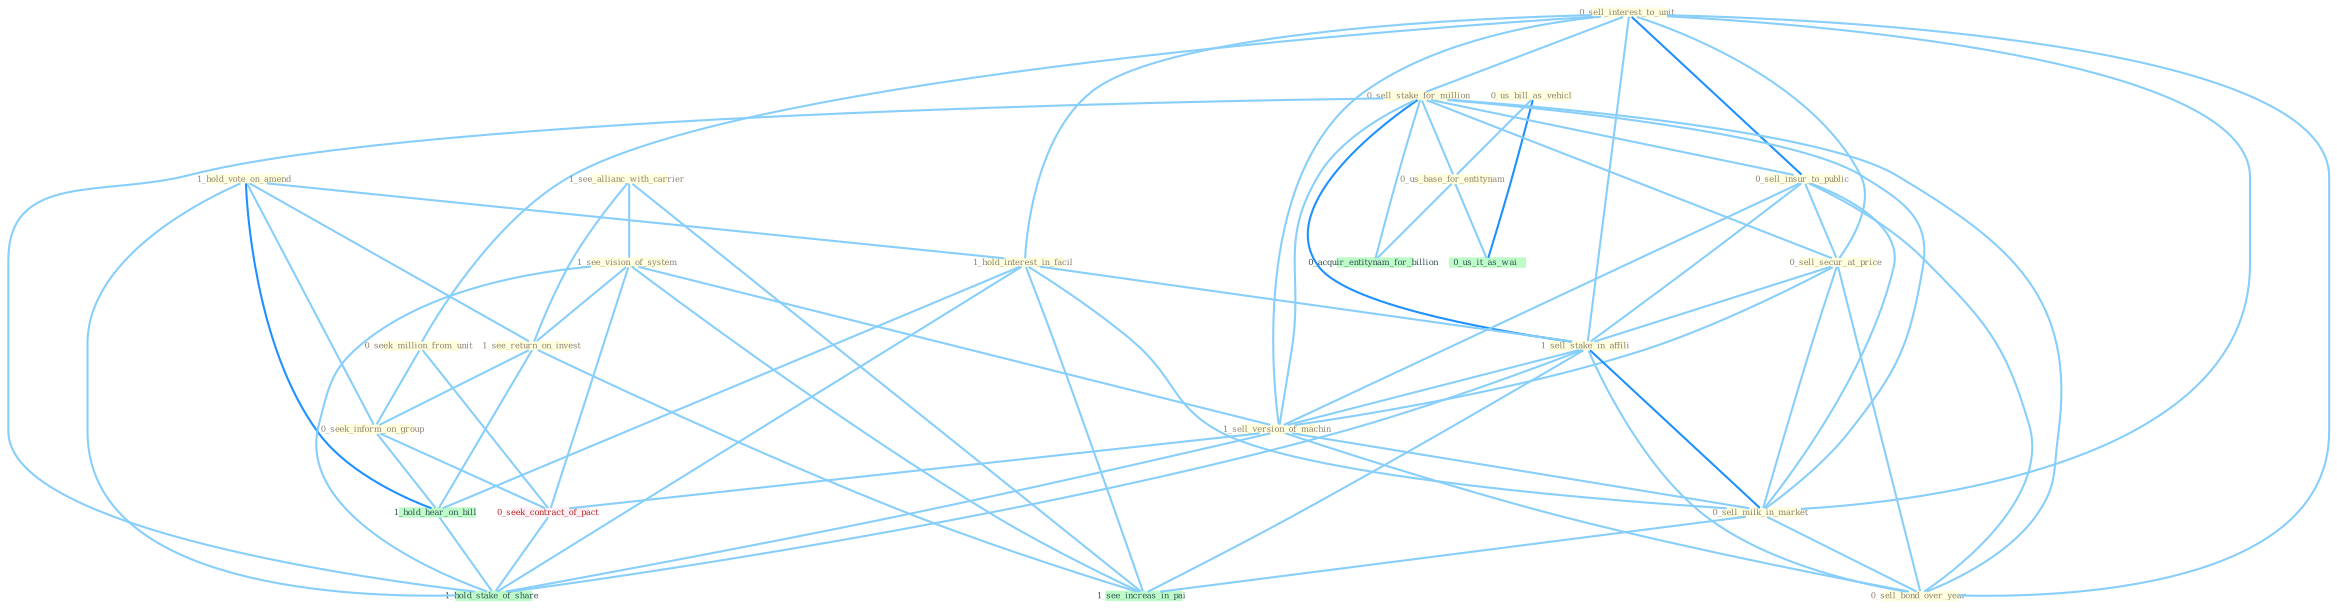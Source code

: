 Graph G{ 
    node
    [shape=polygon,style=filled,width=.5,height=.06,color="#BDFCC9",fixedsize=true,fontsize=4,
    fontcolor="#2f4f4f"];
    {node
    [color="#ffffe0", fontcolor="#8b7d6b"] "0_sell_interest_to_unit " "1_see_allianc_with_carrier " "0_us_bill_as_vehicl " "0_sell_stake_for_million " "0_sell_insur_to_public " "1_hold_vote_on_amend " "0_sell_secur_at_price " "1_see_vision_of_system " "0_seek_million_from_unit " "1_hold_interest_in_facil " "1_sell_stake_in_affili " "0_us_base_for_entitynam " "1_see_return_on_invest " "1_sell_version_of_machin " "0_sell_milk_in_market " "0_seek_inform_on_group " "0_sell_bond_over_year "}
{node [color="#fff0f5", fontcolor="#b22222"] "0_seek_contract_of_pact "}
edge [color="#B0E2FF"];

	"0_sell_interest_to_unit " -- "0_sell_stake_for_million " [w="1", color="#87cefa" ];
	"0_sell_interest_to_unit " -- "0_sell_insur_to_public " [w="2", color="#1e90ff" , len=0.8];
	"0_sell_interest_to_unit " -- "0_sell_secur_at_price " [w="1", color="#87cefa" ];
	"0_sell_interest_to_unit " -- "0_seek_million_from_unit " [w="1", color="#87cefa" ];
	"0_sell_interest_to_unit " -- "1_hold_interest_in_facil " [w="1", color="#87cefa" ];
	"0_sell_interest_to_unit " -- "1_sell_stake_in_affili " [w="1", color="#87cefa" ];
	"0_sell_interest_to_unit " -- "1_sell_version_of_machin " [w="1", color="#87cefa" ];
	"0_sell_interest_to_unit " -- "0_sell_milk_in_market " [w="1", color="#87cefa" ];
	"0_sell_interest_to_unit " -- "0_sell_bond_over_year " [w="1", color="#87cefa" ];
	"1_see_allianc_with_carrier " -- "1_see_vision_of_system " [w="1", color="#87cefa" ];
	"1_see_allianc_with_carrier " -- "1_see_return_on_invest " [w="1", color="#87cefa" ];
	"1_see_allianc_with_carrier " -- "1_see_increas_in_pai " [w="1", color="#87cefa" ];
	"0_us_bill_as_vehicl " -- "0_us_base_for_entitynam " [w="1", color="#87cefa" ];
	"0_us_bill_as_vehicl " -- "0_us_it_as_wai " [w="2", color="#1e90ff" , len=0.8];
	"0_sell_stake_for_million " -- "0_sell_insur_to_public " [w="1", color="#87cefa" ];
	"0_sell_stake_for_million " -- "0_sell_secur_at_price " [w="1", color="#87cefa" ];
	"0_sell_stake_for_million " -- "1_sell_stake_in_affili " [w="2", color="#1e90ff" , len=0.8];
	"0_sell_stake_for_million " -- "0_us_base_for_entitynam " [w="1", color="#87cefa" ];
	"0_sell_stake_for_million " -- "1_sell_version_of_machin " [w="1", color="#87cefa" ];
	"0_sell_stake_for_million " -- "0_sell_milk_in_market " [w="1", color="#87cefa" ];
	"0_sell_stake_for_million " -- "0_sell_bond_over_year " [w="1", color="#87cefa" ];
	"0_sell_stake_for_million " -- "0_acquir_entitynam_for_billion " [w="1", color="#87cefa" ];
	"0_sell_stake_for_million " -- "1_hold_stake_of_share " [w="1", color="#87cefa" ];
	"0_sell_insur_to_public " -- "0_sell_secur_at_price " [w="1", color="#87cefa" ];
	"0_sell_insur_to_public " -- "1_sell_stake_in_affili " [w="1", color="#87cefa" ];
	"0_sell_insur_to_public " -- "1_sell_version_of_machin " [w="1", color="#87cefa" ];
	"0_sell_insur_to_public " -- "0_sell_milk_in_market " [w="1", color="#87cefa" ];
	"0_sell_insur_to_public " -- "0_sell_bond_over_year " [w="1", color="#87cefa" ];
	"1_hold_vote_on_amend " -- "1_hold_interest_in_facil " [w="1", color="#87cefa" ];
	"1_hold_vote_on_amend " -- "1_see_return_on_invest " [w="1", color="#87cefa" ];
	"1_hold_vote_on_amend " -- "0_seek_inform_on_group " [w="1", color="#87cefa" ];
	"1_hold_vote_on_amend " -- "1_hold_hear_on_bill " [w="2", color="#1e90ff" , len=0.8];
	"1_hold_vote_on_amend " -- "1_hold_stake_of_share " [w="1", color="#87cefa" ];
	"0_sell_secur_at_price " -- "1_sell_stake_in_affili " [w="1", color="#87cefa" ];
	"0_sell_secur_at_price " -- "1_sell_version_of_machin " [w="1", color="#87cefa" ];
	"0_sell_secur_at_price " -- "0_sell_milk_in_market " [w="1", color="#87cefa" ];
	"0_sell_secur_at_price " -- "0_sell_bond_over_year " [w="1", color="#87cefa" ];
	"1_see_vision_of_system " -- "1_see_return_on_invest " [w="1", color="#87cefa" ];
	"1_see_vision_of_system " -- "1_sell_version_of_machin " [w="1", color="#87cefa" ];
	"1_see_vision_of_system " -- "0_seek_contract_of_pact " [w="1", color="#87cefa" ];
	"1_see_vision_of_system " -- "1_see_increas_in_pai " [w="1", color="#87cefa" ];
	"1_see_vision_of_system " -- "1_hold_stake_of_share " [w="1", color="#87cefa" ];
	"0_seek_million_from_unit " -- "0_seek_inform_on_group " [w="1", color="#87cefa" ];
	"0_seek_million_from_unit " -- "0_seek_contract_of_pact " [w="1", color="#87cefa" ];
	"1_hold_interest_in_facil " -- "1_sell_stake_in_affili " [w="1", color="#87cefa" ];
	"1_hold_interest_in_facil " -- "0_sell_milk_in_market " [w="1", color="#87cefa" ];
	"1_hold_interest_in_facil " -- "1_see_increas_in_pai " [w="1", color="#87cefa" ];
	"1_hold_interest_in_facil " -- "1_hold_hear_on_bill " [w="1", color="#87cefa" ];
	"1_hold_interest_in_facil " -- "1_hold_stake_of_share " [w="1", color="#87cefa" ];
	"1_sell_stake_in_affili " -- "1_sell_version_of_machin " [w="1", color="#87cefa" ];
	"1_sell_stake_in_affili " -- "0_sell_milk_in_market " [w="2", color="#1e90ff" , len=0.8];
	"1_sell_stake_in_affili " -- "0_sell_bond_over_year " [w="1", color="#87cefa" ];
	"1_sell_stake_in_affili " -- "1_see_increas_in_pai " [w="1", color="#87cefa" ];
	"1_sell_stake_in_affili " -- "1_hold_stake_of_share " [w="1", color="#87cefa" ];
	"0_us_base_for_entitynam " -- "0_us_it_as_wai " [w="1", color="#87cefa" ];
	"0_us_base_for_entitynam " -- "0_acquir_entitynam_for_billion " [w="1", color="#87cefa" ];
	"1_see_return_on_invest " -- "0_seek_inform_on_group " [w="1", color="#87cefa" ];
	"1_see_return_on_invest " -- "1_see_increas_in_pai " [w="1", color="#87cefa" ];
	"1_see_return_on_invest " -- "1_hold_hear_on_bill " [w="1", color="#87cefa" ];
	"1_sell_version_of_machin " -- "0_sell_milk_in_market " [w="1", color="#87cefa" ];
	"1_sell_version_of_machin " -- "0_sell_bond_over_year " [w="1", color="#87cefa" ];
	"1_sell_version_of_machin " -- "0_seek_contract_of_pact " [w="1", color="#87cefa" ];
	"1_sell_version_of_machin " -- "1_hold_stake_of_share " [w="1", color="#87cefa" ];
	"0_sell_milk_in_market " -- "0_sell_bond_over_year " [w="1", color="#87cefa" ];
	"0_sell_milk_in_market " -- "1_see_increas_in_pai " [w="1", color="#87cefa" ];
	"0_seek_inform_on_group " -- "0_seek_contract_of_pact " [w="1", color="#87cefa" ];
	"0_seek_inform_on_group " -- "1_hold_hear_on_bill " [w="1", color="#87cefa" ];
	"0_seek_contract_of_pact " -- "1_hold_stake_of_share " [w="1", color="#87cefa" ];
	"1_hold_hear_on_bill " -- "1_hold_stake_of_share " [w="1", color="#87cefa" ];
}